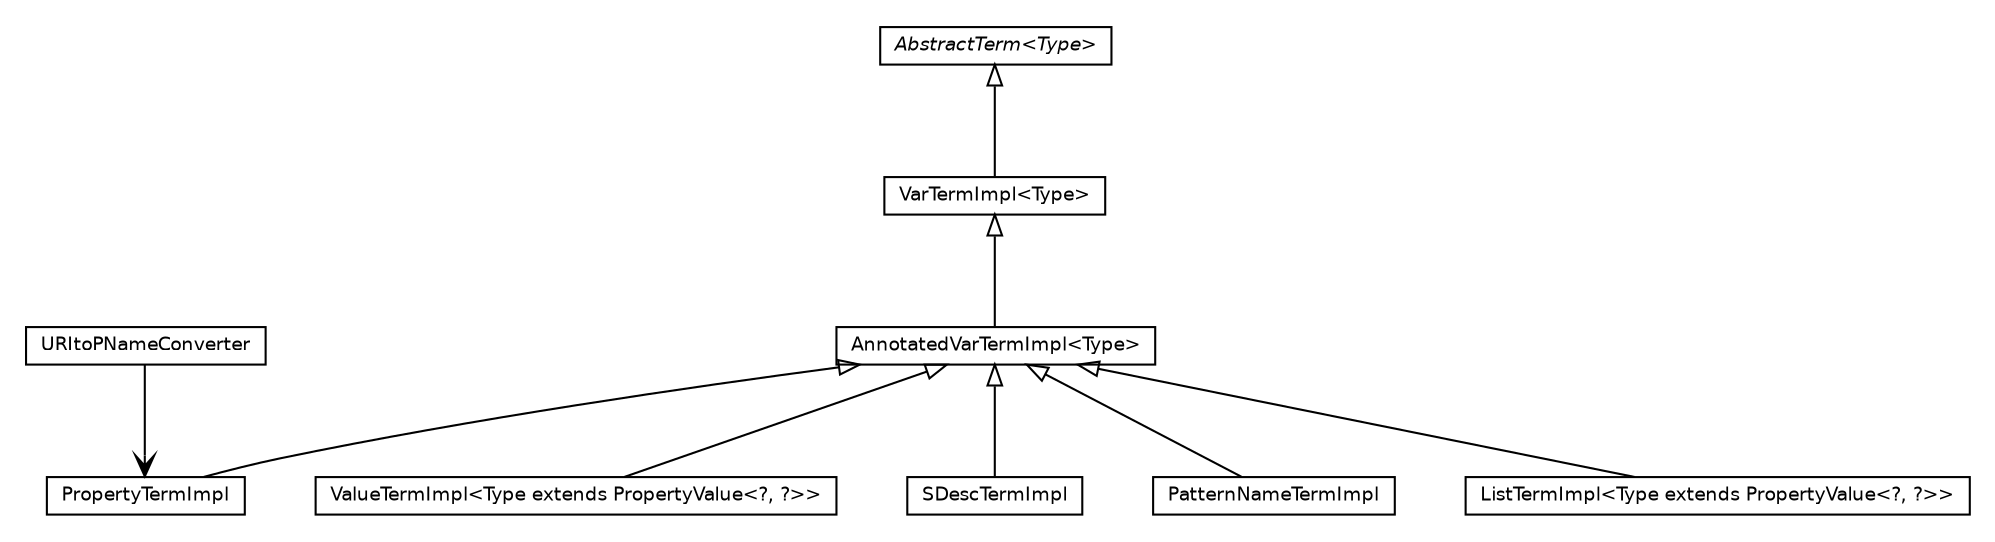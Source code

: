 #!/usr/local/bin/dot
#
# Class diagram 
# Generated by UmlGraph version 4.4 (http://www.spinellis.gr/sw/umlgraph)
#

digraph G {
	edge [fontname="Helvetica",fontsize=10,labelfontname="Helvetica",labelfontsize=10];
	node [fontname="Helvetica",fontsize=10,shape=plaintext];
	// it.apice.sapere.api.ecolaws.terms.impl.VarTermImpl<Type>
	c7595 [label=<<table border="0" cellborder="1" cellspacing="0" cellpadding="2" port="p" href="./VarTermImpl.html">
		<tr><td><table border="0" cellspacing="0" cellpadding="1">
			<tr><td> VarTermImpl&lt;Type&gt; </td></tr>
		</table></td></tr>
		</table>>, fontname="Helvetica", fontcolor="black", fontsize=9.0];
	// it.apice.sapere.api.ecolaws.terms.impl.ValueTermImpl<Type extends it.apice.sapere.api.lsas.values.PropertyValue<?, ?>>
	c7596 [label=<<table border="0" cellborder="1" cellspacing="0" cellpadding="2" port="p" href="./ValueTermImpl.html">
		<tr><td><table border="0" cellspacing="0" cellpadding="1">
			<tr><td> ValueTermImpl&lt;Type extends PropertyValue&lt;?, ?&gt;&gt; </td></tr>
		</table></td></tr>
		</table>>, fontname="Helvetica", fontcolor="black", fontsize=9.0];
	// it.apice.sapere.api.ecolaws.terms.impl.URItoPNameConverter
	c7597 [label=<<table border="0" cellborder="1" cellspacing="0" cellpadding="2" port="p" href="./URItoPNameConverter.html">
		<tr><td><table border="0" cellspacing="0" cellpadding="1">
			<tr><td> URItoPNameConverter </td></tr>
		</table></td></tr>
		</table>>, fontname="Helvetica", fontcolor="black", fontsize=9.0];
	// it.apice.sapere.api.ecolaws.terms.impl.SDescTermImpl
	c7598 [label=<<table border="0" cellborder="1" cellspacing="0" cellpadding="2" port="p" href="./SDescTermImpl.html">
		<tr><td><table border="0" cellspacing="0" cellpadding="1">
			<tr><td> SDescTermImpl </td></tr>
		</table></td></tr>
		</table>>, fontname="Helvetica", fontcolor="black", fontsize=9.0];
	// it.apice.sapere.api.ecolaws.terms.impl.PropertyTermImpl
	c7599 [label=<<table border="0" cellborder="1" cellspacing="0" cellpadding="2" port="p" href="./PropertyTermImpl.html">
		<tr><td><table border="0" cellspacing="0" cellpadding="1">
			<tr><td> PropertyTermImpl </td></tr>
		</table></td></tr>
		</table>>, fontname="Helvetica", fontcolor="black", fontsize=9.0];
	// it.apice.sapere.api.ecolaws.terms.impl.PatternNameTermImpl
	c7600 [label=<<table border="0" cellborder="1" cellspacing="0" cellpadding="2" port="p" href="./PatternNameTermImpl.html">
		<tr><td><table border="0" cellspacing="0" cellpadding="1">
			<tr><td> PatternNameTermImpl </td></tr>
		</table></td></tr>
		</table>>, fontname="Helvetica", fontcolor="black", fontsize=9.0];
	// it.apice.sapere.api.ecolaws.terms.impl.ListTermImpl<Type extends it.apice.sapere.api.lsas.values.PropertyValue<?, ?>>
	c7601 [label=<<table border="0" cellborder="1" cellspacing="0" cellpadding="2" port="p" href="./ListTermImpl.html">
		<tr><td><table border="0" cellspacing="0" cellpadding="1">
			<tr><td> ListTermImpl&lt;Type extends PropertyValue&lt;?, ?&gt;&gt; </td></tr>
		</table></td></tr>
		</table>>, fontname="Helvetica", fontcolor="black", fontsize=9.0];
	// it.apice.sapere.api.ecolaws.terms.impl.AnnotatedVarTermImpl<Type>
	c7602 [label=<<table border="0" cellborder="1" cellspacing="0" cellpadding="2" port="p" href="./AnnotatedVarTermImpl.html">
		<tr><td><table border="0" cellspacing="0" cellpadding="1">
			<tr><td> AnnotatedVarTermImpl&lt;Type&gt; </td></tr>
		</table></td></tr>
		</table>>, fontname="Helvetica", fontcolor="black", fontsize=9.0];
	// it.apice.sapere.api.ecolaws.terms.impl.AbstractTerm<Type>
	c7603 [label=<<table border="0" cellborder="1" cellspacing="0" cellpadding="2" port="p" href="./AbstractTerm.html">
		<tr><td><table border="0" cellspacing="0" cellpadding="1">
			<tr><td><font face="Helvetica-Oblique"> AbstractTerm&lt;Type&gt; </font></td></tr>
		</table></td></tr>
		</table>>, fontname="Helvetica", fontcolor="black", fontsize=9.0];
	//it.apice.sapere.api.ecolaws.terms.impl.VarTermImpl<Type> extends it.apice.sapere.api.ecolaws.terms.impl.AbstractTerm<Type>
	c7603:p -> c7595:p [dir=back,arrowtail=empty];
	//it.apice.sapere.api.ecolaws.terms.impl.ValueTermImpl<Type extends it.apice.sapere.api.lsas.values.PropertyValue<?, ?>> extends it.apice.sapere.api.ecolaws.terms.impl.AnnotatedVarTermImpl<Type>
	c7602:p -> c7596:p [dir=back,arrowtail=empty];
	//it.apice.sapere.api.ecolaws.terms.impl.SDescTermImpl extends it.apice.sapere.api.ecolaws.terms.impl.AnnotatedVarTermImpl<it.apice.sapere.api.lsas.SemanticDescription>
	c7602:p -> c7598:p [dir=back,arrowtail=empty];
	//it.apice.sapere.api.ecolaws.terms.impl.PropertyTermImpl extends it.apice.sapere.api.ecolaws.terms.impl.AnnotatedVarTermImpl<it.apice.sapere.api.lsas.PropertyName>
	c7602:p -> c7599:p [dir=back,arrowtail=empty];
	//it.apice.sapere.api.ecolaws.terms.impl.PatternNameTermImpl extends it.apice.sapere.api.ecolaws.terms.impl.AnnotatedVarTermImpl<it.apice.sapere.api.lsas.values.LSAidValue>
	c7602:p -> c7600:p [dir=back,arrowtail=empty];
	//it.apice.sapere.api.ecolaws.terms.impl.ListTermImpl<Type extends it.apice.sapere.api.lsas.values.PropertyValue<?, ?>> extends it.apice.sapere.api.ecolaws.terms.impl.AnnotatedVarTermImpl<java.util.List<it.apice.sapere.api.ecolaws.Term<Type>>>
	c7602:p -> c7601:p [dir=back,arrowtail=empty];
	//it.apice.sapere.api.ecolaws.terms.impl.AnnotatedVarTermImpl<Type> extends it.apice.sapere.api.ecolaws.terms.impl.VarTermImpl<Type>
	c7595:p -> c7602:p [dir=back,arrowtail=empty];
	// it.apice.sapere.api.ecolaws.terms.impl.URItoPNameConverter NAVASSOC it.apice.sapere.api.ecolaws.terms.impl.PropertyTermImpl
	c7597:p -> c7599:p [taillabel="", label="", headlabel="", fontname="Helvetica", fontcolor="black", fontsize=10.0, color="black", arrowhead=open];
}

